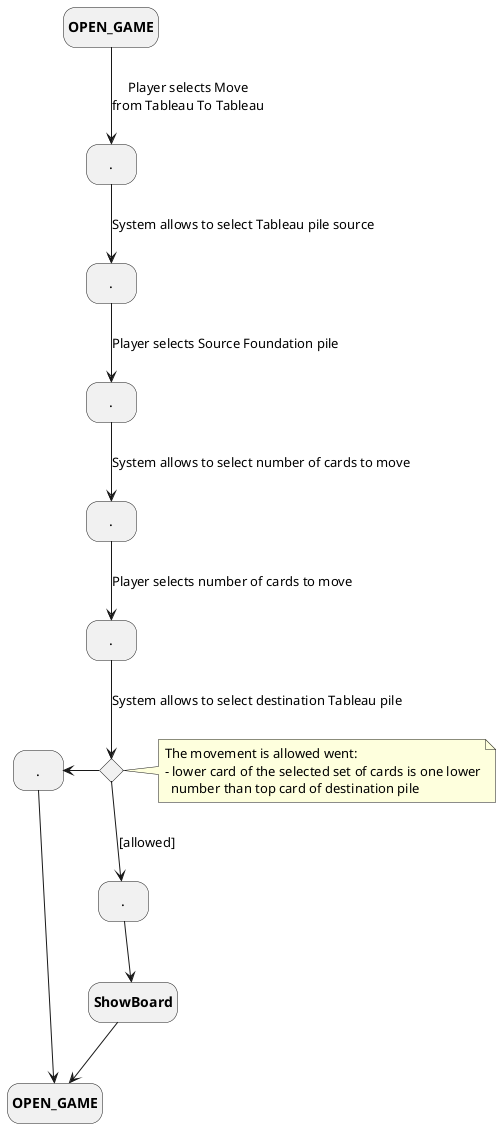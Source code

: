 @startuml Player Moves Card From Tableau to Tableau
hide empty description 
skinparam linetype polyline

state "**OPEN_GAME**" as OPEN_GAME_INITIAL
state "**OPEN_GAME**" as OPEN_GAME_FINAL

state "**ShowBoard**" as ShowBoard
state c <<choice>> 

note right of c
  The movement is allowed went:
  - lower card of the selected set of cards is one lower
    number than top card of destination pile
end note

state "." as A
state "." as B
state "." as C
state "." as D
state "." as E
state "." as F
state "." as G

OPEN_GAME_INITIAL -down-> A : Player selects Move\nfrom Tableau To Tableau
A -down-> B : System allows to select Tableau pile source
B -down-> C : Player selects Source Foundation pile
C -down-> D : System allows to select number of cards to move
D -down-> E : Player selects number of cards to move
E -down-> c : System allows to select destination Tableau pile
c -down-> F : [allowed]
F -down-> ShowBoard

c -left-> G 
G --> OPEN_GAME_FINAL

ShowBoard -down-> OPEN_GAME_FINAL

@enduml
